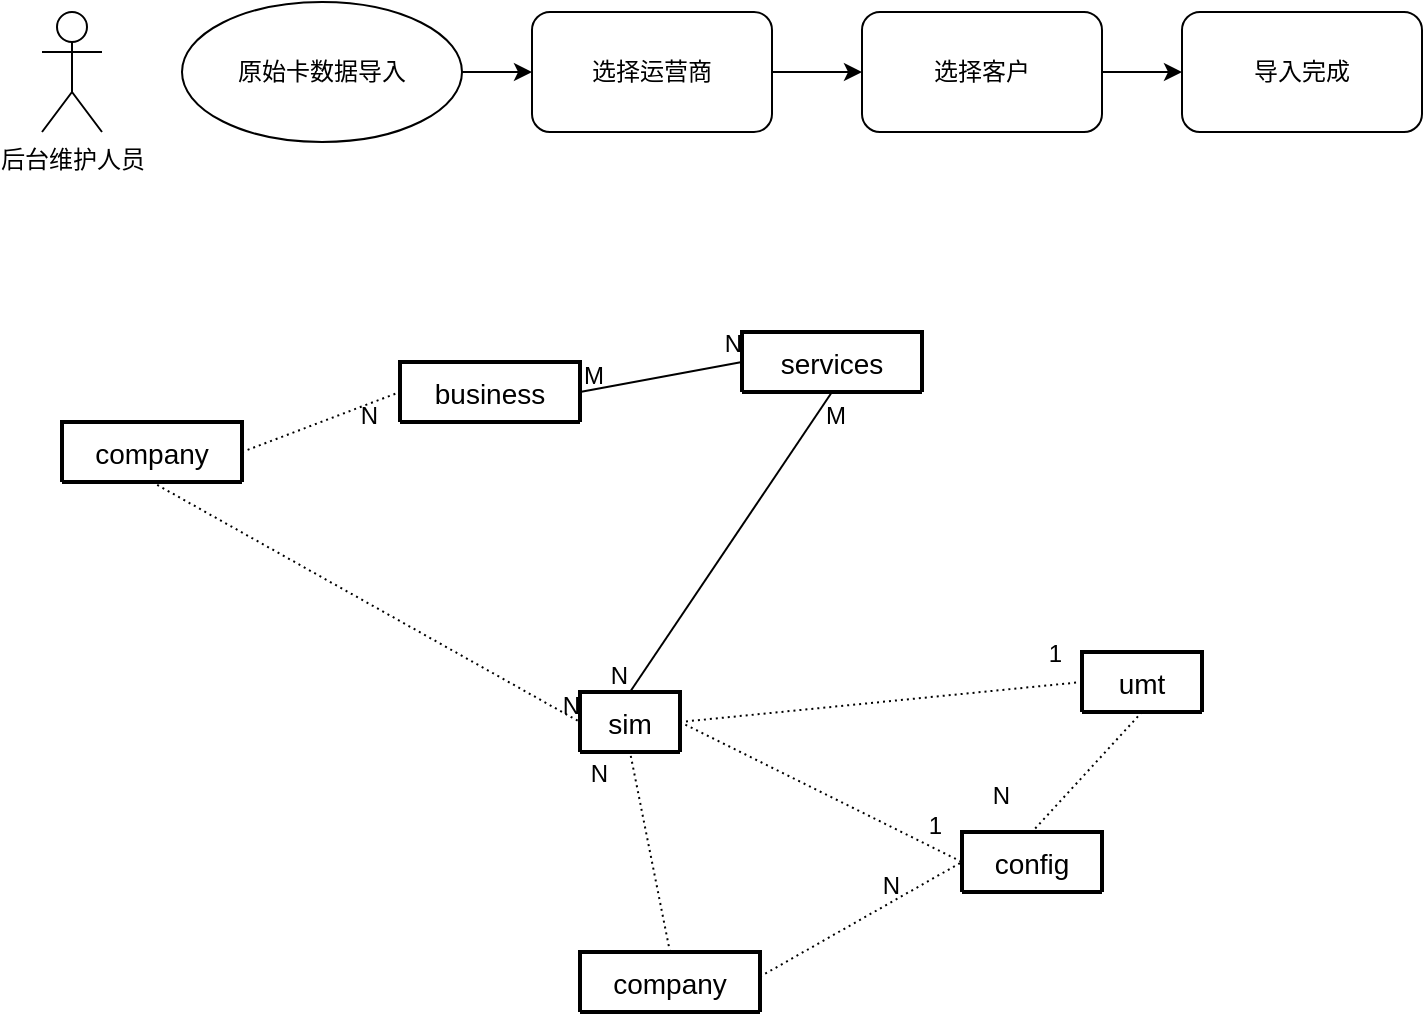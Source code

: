<mxfile version="15.2.1" type="github">
  <diagram id="8i0z2yBYm35wQxp-j-kL" name="Page-1">
    <mxGraphModel dx="1206" dy="670" grid="1" gridSize="10" guides="1" tooltips="1" connect="1" arrows="1" fold="1" page="1" pageScale="1" pageWidth="827" pageHeight="1169" math="0" shadow="0">
      <root>
        <mxCell id="0" />
        <mxCell id="1" parent="0" />
        <mxCell id="KPIgxCdau-Nn7WFb0asv-52" value="sim" style="swimlane;childLayout=stackLayout;horizontal=1;startSize=30;horizontalStack=0;rounded=1;fontSize=14;fontStyle=0;strokeWidth=2;resizeParent=0;resizeLast=1;shadow=0;dashed=0;align=center;" parent="1" vertex="1" collapsed="1">
          <mxGeometry x="369" y="750" width="50" height="30" as="geometry">
            <mxRectangle x="334" y="80" width="160" height="120" as="alternateBounds" />
          </mxGeometry>
        </mxCell>
        <mxCell id="KPIgxCdau-Nn7WFb0asv-53" value="iccid" style="align=left;strokeColor=none;fillColor=none;spacingLeft=4;fontSize=12;verticalAlign=top;resizable=0;rotatable=0;part=1;" parent="KPIgxCdau-Nn7WFb0asv-52" vertex="1">
          <mxGeometry y="30" width="50" as="geometry" />
        </mxCell>
        <mxCell id="KPIgxCdau-Nn7WFb0asv-54" value="umt" style="swimlane;childLayout=stackLayout;horizontal=1;startSize=30;horizontalStack=0;rounded=1;fontSize=14;fontStyle=0;strokeWidth=2;resizeParent=0;resizeLast=1;shadow=0;dashed=0;align=center;" parent="1" vertex="1" collapsed="1">
          <mxGeometry x="620" y="730" width="60" height="30" as="geometry">
            <mxRectangle x="620" y="30" width="160" height="120" as="alternateBounds" />
          </mxGeometry>
        </mxCell>
        <mxCell id="KPIgxCdau-Nn7WFb0asv-55" value="iccid" style="align=left;strokeColor=none;fillColor=none;spacingLeft=4;fontSize=12;verticalAlign=top;resizable=0;rotatable=0;part=1;" parent="KPIgxCdau-Nn7WFb0asv-54" vertex="1">
          <mxGeometry y="30" width="60" as="geometry" />
        </mxCell>
        <mxCell id="KPIgxCdau-Nn7WFb0asv-68" value="config" style="swimlane;childLayout=stackLayout;horizontal=1;startSize=30;horizontalStack=0;rounded=1;fontSize=14;fontStyle=0;strokeWidth=2;resizeParent=0;resizeLast=1;shadow=0;dashed=0;align=center;" parent="1" vertex="1" collapsed="1">
          <mxGeometry x="560" y="820" width="70" height="30" as="geometry">
            <mxRectangle x="620" y="250" width="160" height="120" as="alternateBounds" />
          </mxGeometry>
        </mxCell>
        <mxCell id="KPIgxCdau-Nn7WFb0asv-69" value="iccid" style="align=left;strokeColor=none;fillColor=none;spacingLeft=4;fontSize=12;verticalAlign=top;resizable=0;rotatable=0;part=1;" parent="KPIgxCdau-Nn7WFb0asv-68" vertex="1">
          <mxGeometry y="30" width="70" as="geometry" />
        </mxCell>
        <mxCell id="KPIgxCdau-Nn7WFb0asv-86" value="" style="endArrow=none;html=1;rounded=0;dashed=1;dashPattern=1 2;exitX=1;exitY=0.5;exitDx=0;exitDy=0;entryX=0;entryY=0.5;entryDx=0;entryDy=0;" parent="1" source="KPIgxCdau-Nn7WFb0asv-53" target="KPIgxCdau-Nn7WFb0asv-55" edge="1">
          <mxGeometry relative="1" as="geometry">
            <mxPoint x="460" y="980" as="sourcePoint" />
            <mxPoint x="620" y="980" as="targetPoint" />
          </mxGeometry>
        </mxCell>
        <mxCell id="KPIgxCdau-Nn7WFb0asv-87" value="1" style="resizable=0;html=1;align=right;verticalAlign=bottom;" parent="KPIgxCdau-Nn7WFb0asv-86" connectable="0" vertex="1">
          <mxGeometry x="1" relative="1" as="geometry">
            <mxPoint x="-10" y="-5" as="offset" />
          </mxGeometry>
        </mxCell>
        <mxCell id="KPIgxCdau-Nn7WFb0asv-89" value="" style="endArrow=none;html=1;rounded=0;dashed=1;dashPattern=1 2;exitX=1;exitY=0.5;exitDx=0;exitDy=0;entryX=0;entryY=0.5;entryDx=0;entryDy=0;" parent="1" source="KPIgxCdau-Nn7WFb0asv-53" target="KPIgxCdau-Nn7WFb0asv-68" edge="1">
          <mxGeometry relative="1" as="geometry">
            <mxPoint x="330" y="1040" as="sourcePoint" />
            <mxPoint x="490" y="1040" as="targetPoint" />
          </mxGeometry>
        </mxCell>
        <mxCell id="KPIgxCdau-Nn7WFb0asv-90" value="1" style="resizable=0;html=1;align=right;verticalAlign=bottom;" parent="KPIgxCdau-Nn7WFb0asv-89" connectable="0" vertex="1">
          <mxGeometry x="1" relative="1" as="geometry">
            <mxPoint x="-10" y="-10" as="offset" />
          </mxGeometry>
        </mxCell>
        <mxCell id="KPIgxCdau-Nn7WFb0asv-91" value="" style="endArrow=none;html=1;rounded=0;dashed=1;dashPattern=1 2;exitX=0.5;exitY=1;exitDx=0;exitDy=0;entryX=0.5;entryY=0;entryDx=0;entryDy=0;" parent="1" source="KPIgxCdau-Nn7WFb0asv-55" target="KPIgxCdau-Nn7WFb0asv-68" edge="1">
          <mxGeometry relative="1" as="geometry">
            <mxPoint x="330" y="1040" as="sourcePoint" />
            <mxPoint x="490" y="1040" as="targetPoint" />
          </mxGeometry>
        </mxCell>
        <mxCell id="KPIgxCdau-Nn7WFb0asv-92" value="N" style="resizable=0;html=1;align=right;verticalAlign=bottom;" parent="KPIgxCdau-Nn7WFb0asv-91" connectable="0" vertex="1">
          <mxGeometry x="1" relative="1" as="geometry">
            <mxPoint x="-10" y="-10" as="offset" />
          </mxGeometry>
        </mxCell>
        <mxCell id="KPIgxCdau-Nn7WFb0asv-96" value="company" style="swimlane;childLayout=stackLayout;horizontal=1;startSize=30;horizontalStack=0;rounded=1;fontSize=14;fontStyle=0;strokeWidth=2;resizeParent=0;resizeLast=1;shadow=0;dashed=0;align=center;" parent="1" vertex="1" collapsed="1">
          <mxGeometry x="369" y="880" width="90" height="30" as="geometry">
            <mxRectangle x="370" y="320" width="160" height="120" as="alternateBounds" />
          </mxGeometry>
        </mxCell>
        <mxCell id="KPIgxCdau-Nn7WFb0asv-97" value="iccid" style="align=left;strokeColor=none;fillColor=none;spacingLeft=4;fontSize=12;verticalAlign=top;resizable=0;rotatable=0;part=1;" parent="KPIgxCdau-Nn7WFb0asv-96" vertex="1">
          <mxGeometry y="30" width="90" as="geometry" />
        </mxCell>
        <mxCell id="KPIgxCdau-Nn7WFb0asv-98" value="" style="endArrow=none;html=1;rounded=0;dashed=1;dashPattern=1 2;exitX=1;exitY=0.411;exitDx=0;exitDy=0;exitPerimeter=0;entryX=0;entryY=0.5;entryDx=0;entryDy=0;" parent="1" source="KPIgxCdau-Nn7WFb0asv-97" target="KPIgxCdau-Nn7WFb0asv-68" edge="1">
          <mxGeometry relative="1" as="geometry">
            <mxPoint x="330" y="1040" as="sourcePoint" />
            <mxPoint x="490" y="1040" as="targetPoint" />
          </mxGeometry>
        </mxCell>
        <mxCell id="KPIgxCdau-Nn7WFb0asv-99" value="N" style="resizable=0;html=1;align=right;verticalAlign=bottom;" parent="KPIgxCdau-Nn7WFb0asv-98" connectable="0" vertex="1">
          <mxGeometry x="1" relative="1" as="geometry">
            <mxPoint x="-30" y="20" as="offset" />
          </mxGeometry>
        </mxCell>
        <mxCell id="QQAnmTs4B6Wm3DgmzwEc-5" value="" style="endArrow=none;html=1;rounded=0;dashed=1;dashPattern=1 2;exitX=0.5;exitY=0;exitDx=0;exitDy=0;entryX=0.5;entryY=1;entryDx=0;entryDy=0;" edge="1" parent="1" source="KPIgxCdau-Nn7WFb0asv-96" target="KPIgxCdau-Nn7WFb0asv-53">
          <mxGeometry relative="1" as="geometry">
            <mxPoint x="90" y="950" as="sourcePoint" />
            <mxPoint x="250" y="950" as="targetPoint" />
          </mxGeometry>
        </mxCell>
        <mxCell id="QQAnmTs4B6Wm3DgmzwEc-6" value="N" style="resizable=0;html=1;align=right;verticalAlign=bottom;" connectable="0" vertex="1" parent="QQAnmTs4B6Wm3DgmzwEc-5">
          <mxGeometry x="1" relative="1" as="geometry">
            <mxPoint x="-10" y="20" as="offset" />
          </mxGeometry>
        </mxCell>
        <mxCell id="QQAnmTs4B6Wm3DgmzwEc-23" value="" style="edgeStyle=orthogonalEdgeStyle;rounded=0;orthogonalLoop=1;jettySize=auto;html=1;" edge="1" parent="1" source="QQAnmTs4B6Wm3DgmzwEc-12" target="QQAnmTs4B6Wm3DgmzwEc-17">
          <mxGeometry relative="1" as="geometry" />
        </mxCell>
        <mxCell id="QQAnmTs4B6Wm3DgmzwEc-12" value="原始卡数据导入" style="ellipse;whiteSpace=wrap;html=1;" vertex="1" parent="1">
          <mxGeometry x="170" y="405" width="140" height="70" as="geometry" />
        </mxCell>
        <mxCell id="QQAnmTs4B6Wm3DgmzwEc-13" value="后台维护人员" style="shape=umlActor;verticalLabelPosition=bottom;verticalAlign=top;html=1;" vertex="1" parent="1">
          <mxGeometry x="100" y="410" width="30" height="60" as="geometry" />
        </mxCell>
        <mxCell id="QQAnmTs4B6Wm3DgmzwEc-19" style="edgeStyle=orthogonalEdgeStyle;rounded=0;orthogonalLoop=1;jettySize=auto;html=1;exitX=1;exitY=0.5;exitDx=0;exitDy=0;entryX=0;entryY=0.5;entryDx=0;entryDy=0;" edge="1" parent="1" source="QQAnmTs4B6Wm3DgmzwEc-17" target="QQAnmTs4B6Wm3DgmzwEc-18">
          <mxGeometry relative="1" as="geometry" />
        </mxCell>
        <mxCell id="QQAnmTs4B6Wm3DgmzwEc-17" value="选择运营商" style="rounded=1;whiteSpace=wrap;html=1;" vertex="1" parent="1">
          <mxGeometry x="345" y="410" width="120" height="60" as="geometry" />
        </mxCell>
        <mxCell id="QQAnmTs4B6Wm3DgmzwEc-21" style="edgeStyle=orthogonalEdgeStyle;rounded=0;orthogonalLoop=1;jettySize=auto;html=1;exitX=1;exitY=0.5;exitDx=0;exitDy=0;entryX=0;entryY=0.5;entryDx=0;entryDy=0;" edge="1" parent="1" source="QQAnmTs4B6Wm3DgmzwEc-18" target="QQAnmTs4B6Wm3DgmzwEc-20">
          <mxGeometry relative="1" as="geometry" />
        </mxCell>
        <mxCell id="QQAnmTs4B6Wm3DgmzwEc-18" value="选择客户" style="rounded=1;whiteSpace=wrap;html=1;" vertex="1" parent="1">
          <mxGeometry x="510" y="410" width="120" height="60" as="geometry" />
        </mxCell>
        <mxCell id="QQAnmTs4B6Wm3DgmzwEc-20" value="导入完成" style="rounded=1;whiteSpace=wrap;html=1;" vertex="1" parent="1">
          <mxGeometry x="670" y="410" width="120" height="60" as="geometry" />
        </mxCell>
        <mxCell id="QQAnmTs4B6Wm3DgmzwEc-24" value="company" style="swimlane;childLayout=stackLayout;horizontal=1;startSize=30;horizontalStack=0;rounded=1;fontSize=14;fontStyle=0;strokeWidth=2;resizeParent=0;resizeLast=1;shadow=0;dashed=0;align=center;" vertex="1" collapsed="1" parent="1">
          <mxGeometry x="110" y="615" width="90" height="30" as="geometry">
            <mxRectangle x="370" y="320" width="160" height="120" as="alternateBounds" />
          </mxGeometry>
        </mxCell>
        <mxCell id="QQAnmTs4B6Wm3DgmzwEc-25" value="iccid" style="align=left;strokeColor=none;fillColor=none;spacingLeft=4;fontSize=12;verticalAlign=top;resizable=0;rotatable=0;part=1;" vertex="1" parent="QQAnmTs4B6Wm3DgmzwEc-24">
          <mxGeometry y="30" width="90" as="geometry" />
        </mxCell>
        <mxCell id="QQAnmTs4B6Wm3DgmzwEc-26" value="business" style="swimlane;childLayout=stackLayout;horizontal=1;startSize=30;horizontalStack=0;rounded=1;fontSize=14;fontStyle=0;strokeWidth=2;resizeParent=0;resizeLast=1;shadow=0;dashed=0;align=center;" vertex="1" collapsed="1" parent="1">
          <mxGeometry x="279" y="585" width="90" height="30" as="geometry">
            <mxRectangle x="50" y="80" width="160" height="120" as="alternateBounds" />
          </mxGeometry>
        </mxCell>
        <mxCell id="QQAnmTs4B6Wm3DgmzwEc-27" value="iccid" style="align=left;strokeColor=none;fillColor=none;spacingLeft=4;fontSize=12;verticalAlign=top;resizable=0;rotatable=0;part=1;" vertex="1" parent="QQAnmTs4B6Wm3DgmzwEc-26">
          <mxGeometry y="30" width="90" as="geometry" />
        </mxCell>
        <mxCell id="QQAnmTs4B6Wm3DgmzwEc-29" value="" style="endArrow=none;html=1;rounded=0;dashed=1;dashPattern=1 2;entryX=0;entryY=0.5;entryDx=0;entryDy=0;exitX=1;exitY=0.5;exitDx=0;exitDy=0;" edge="1" parent="1" source="QQAnmTs4B6Wm3DgmzwEc-24" target="QQAnmTs4B6Wm3DgmzwEc-26">
          <mxGeometry relative="1" as="geometry">
            <mxPoint x="290" y="300" as="sourcePoint" />
            <mxPoint x="170" y="250" as="targetPoint" />
            <Array as="points" />
          </mxGeometry>
        </mxCell>
        <mxCell id="QQAnmTs4B6Wm3DgmzwEc-30" value="N" style="resizable=0;html=1;align=right;verticalAlign=bottom;" connectable="0" vertex="1" parent="QQAnmTs4B6Wm3DgmzwEc-29">
          <mxGeometry x="1" relative="1" as="geometry">
            <mxPoint x="-10" y="20" as="offset" />
          </mxGeometry>
        </mxCell>
        <mxCell id="QQAnmTs4B6Wm3DgmzwEc-31" value="services" style="swimlane;childLayout=stackLayout;horizontal=1;startSize=30;horizontalStack=0;rounded=1;fontSize=14;fontStyle=0;strokeWidth=2;resizeParent=0;resizeLast=1;shadow=0;dashed=0;align=center;" vertex="1" collapsed="1" parent="1">
          <mxGeometry x="450" y="570" width="90" height="30" as="geometry">
            <mxRectangle x="50" y="80" width="160" height="120" as="alternateBounds" />
          </mxGeometry>
        </mxCell>
        <mxCell id="QQAnmTs4B6Wm3DgmzwEc-32" value="iccid" style="align=left;strokeColor=none;fillColor=none;spacingLeft=4;fontSize=12;verticalAlign=top;resizable=0;rotatable=0;part=1;" vertex="1" parent="QQAnmTs4B6Wm3DgmzwEc-31">
          <mxGeometry y="30" width="90" as="geometry" />
        </mxCell>
        <mxCell id="QQAnmTs4B6Wm3DgmzwEc-35" value="" style="endArrow=none;html=1;rounded=0;exitX=1;exitY=0.5;exitDx=0;exitDy=0;entryX=0;entryY=0.5;entryDx=0;entryDy=0;" edge="1" parent="1" source="QQAnmTs4B6Wm3DgmzwEc-26" target="QQAnmTs4B6Wm3DgmzwEc-31">
          <mxGeometry relative="1" as="geometry">
            <mxPoint x="330" y="790" as="sourcePoint" />
            <mxPoint x="490" y="790" as="targetPoint" />
          </mxGeometry>
        </mxCell>
        <mxCell id="QQAnmTs4B6Wm3DgmzwEc-36" value="M" style="resizable=0;html=1;align=left;verticalAlign=bottom;" connectable="0" vertex="1" parent="QQAnmTs4B6Wm3DgmzwEc-35">
          <mxGeometry x="-1" relative="1" as="geometry" />
        </mxCell>
        <mxCell id="QQAnmTs4B6Wm3DgmzwEc-37" value="N" style="resizable=0;html=1;align=right;verticalAlign=bottom;" connectable="0" vertex="1" parent="QQAnmTs4B6Wm3DgmzwEc-35">
          <mxGeometry x="1" relative="1" as="geometry" />
        </mxCell>
        <mxCell id="QQAnmTs4B6Wm3DgmzwEc-40" value="" style="endArrow=none;html=1;rounded=0;dashed=1;dashPattern=1 2;exitX=0.5;exitY=1;exitDx=0;exitDy=0;entryX=0;entryY=0.5;entryDx=0;entryDy=0;" edge="1" parent="1" source="QQAnmTs4B6Wm3DgmzwEc-24" target="KPIgxCdau-Nn7WFb0asv-52">
          <mxGeometry relative="1" as="geometry">
            <mxPoint x="80" y="774.5" as="sourcePoint" />
            <mxPoint x="240" y="774.5" as="targetPoint" />
          </mxGeometry>
        </mxCell>
        <mxCell id="QQAnmTs4B6Wm3DgmzwEc-41" value="N" style="resizable=0;html=1;align=right;verticalAlign=bottom;" connectable="0" vertex="1" parent="QQAnmTs4B6Wm3DgmzwEc-40">
          <mxGeometry x="1" relative="1" as="geometry" />
        </mxCell>
        <mxCell id="QQAnmTs4B6Wm3DgmzwEc-42" value="" style="endArrow=none;html=1;rounded=0;exitX=0.5;exitY=1;exitDx=0;exitDy=0;entryX=0.5;entryY=0;entryDx=0;entryDy=0;" edge="1" parent="1" source="QQAnmTs4B6Wm3DgmzwEc-31" target="KPIgxCdau-Nn7WFb0asv-52">
          <mxGeometry relative="1" as="geometry">
            <mxPoint x="330" y="700" as="sourcePoint" />
            <mxPoint x="490" y="700" as="targetPoint" />
          </mxGeometry>
        </mxCell>
        <mxCell id="QQAnmTs4B6Wm3DgmzwEc-43" value="M" style="resizable=0;html=1;align=left;verticalAlign=bottom;" connectable="0" vertex="1" parent="QQAnmTs4B6Wm3DgmzwEc-42">
          <mxGeometry x="-1" relative="1" as="geometry">
            <mxPoint x="-5" y="20" as="offset" />
          </mxGeometry>
        </mxCell>
        <mxCell id="QQAnmTs4B6Wm3DgmzwEc-44" value="N" style="resizable=0;html=1;align=right;verticalAlign=bottom;" connectable="0" vertex="1" parent="QQAnmTs4B6Wm3DgmzwEc-42">
          <mxGeometry x="1" relative="1" as="geometry" />
        </mxCell>
      </root>
    </mxGraphModel>
  </diagram>
</mxfile>
